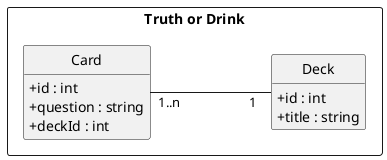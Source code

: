@startuml class_diagram

hide circle
hide empty members
skinparam classAttributeIconSize 0

left to right direction

rectangle "Truth or Drink" {
    class Deck {
        + id : int
        + title : string
    }

    class Card {
        + id : int
        + question : string
        + deckId : int
    }
}

Card "1..n  " ---  "1  " Deck

@enduml